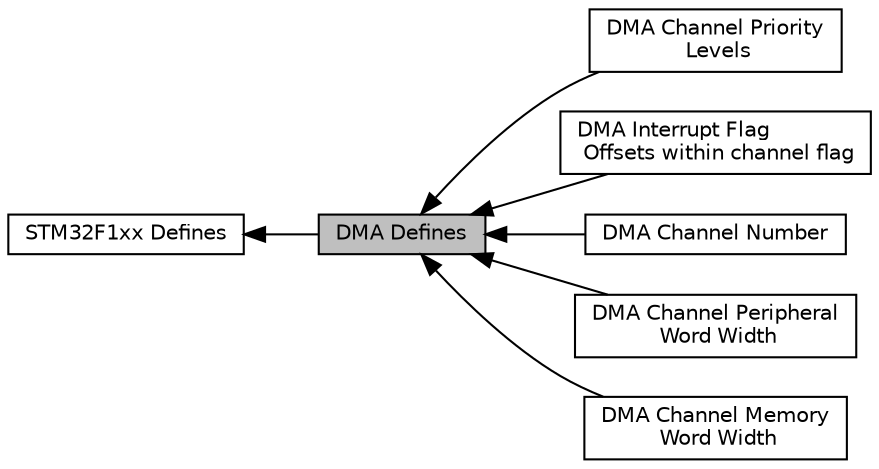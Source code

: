 digraph "DMA Defines"
{
  edge [fontname="Helvetica",fontsize="10",labelfontname="Helvetica",labelfontsize="10"];
  node [fontname="Helvetica",fontsize="10",shape=record];
  rankdir=LR;
  Node1 [label="STM32F1xx Defines",height=0.2,width=0.4,color="black", fillcolor="white", style="filled",URL="$group__STM32F1xx__defines.html",tooltip="Defined Constants and Types for the STM32F1xx series. "];
  Node3 [label="DMA Channel Priority\l Levels",height=0.2,width=0.4,color="black", fillcolor="white", style="filled",URL="$group__dma__ch__pri.html"];
  Node2 [label="DMA Interrupt Flag\l Offsets within channel flag",height=0.2,width=0.4,color="black", fillcolor="white", style="filled",URL="$group__dma__if__offset.html",tooltip="group. "];
  Node6 [label="DMA Channel Number",height=0.2,width=0.4,color="black", fillcolor="white", style="filled",URL="$group__dma__ch.html"];
  Node5 [label="DMA Channel Peripheral\l Word Width",height=0.2,width=0.4,color="black", fillcolor="white", style="filled",URL="$group__dma__ch__perwidth.html"];
  Node4 [label="DMA Channel Memory\l Word Width",height=0.2,width=0.4,color="black", fillcolor="white", style="filled",URL="$group__dma__ch__memwidth.html"];
  Node0 [label="DMA Defines",height=0.2,width=0.4,color="black", fillcolor="grey75", style="filled", fontcolor="black"];
  Node1->Node0 [shape=plaintext, dir="back", style="solid"];
  Node0->Node2 [shape=plaintext, dir="back", style="solid"];
  Node0->Node3 [shape=plaintext, dir="back", style="solid"];
  Node0->Node4 [shape=plaintext, dir="back", style="solid"];
  Node0->Node5 [shape=plaintext, dir="back", style="solid"];
  Node0->Node6 [shape=plaintext, dir="back", style="solid"];
}

